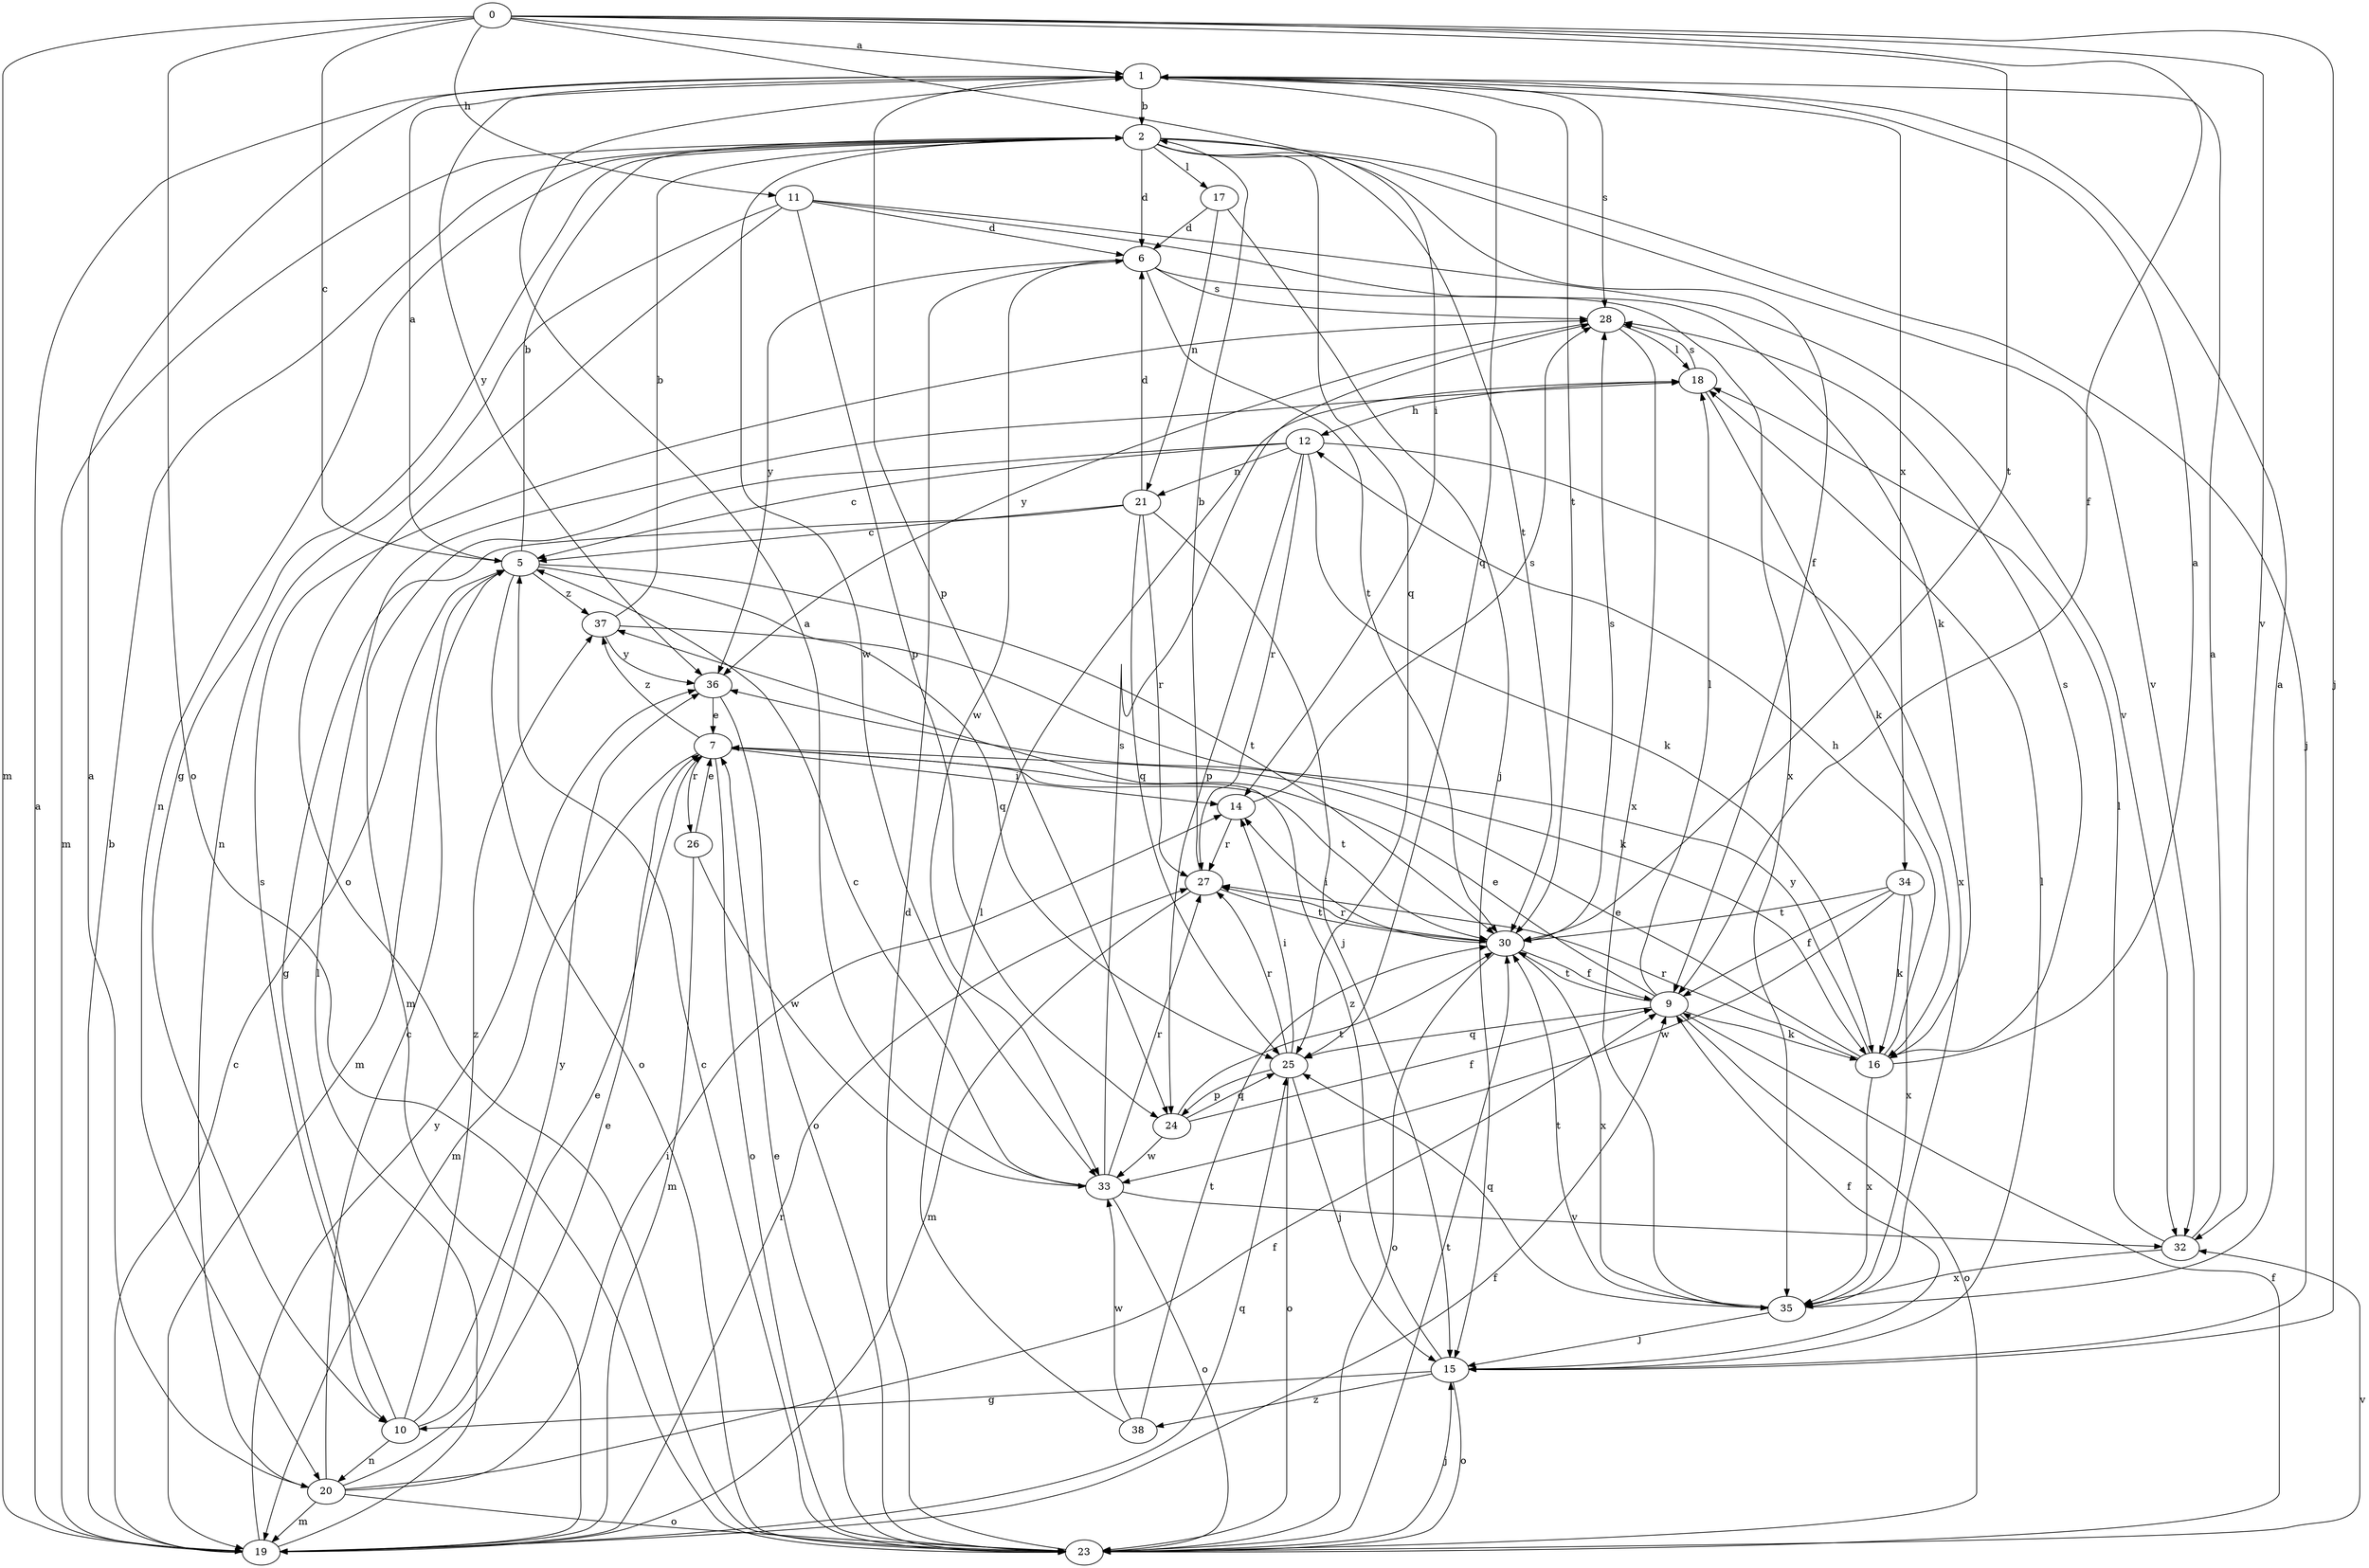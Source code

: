 strict digraph  {
0;
1;
2;
5;
6;
7;
9;
10;
11;
12;
14;
15;
16;
17;
18;
19;
20;
21;
23;
24;
25;
26;
27;
28;
30;
32;
33;
34;
35;
36;
37;
38;
0 -> 1  [label=a];
0 -> 5  [label=c];
0 -> 9  [label=f];
0 -> 11  [label=h];
0 -> 14  [label=i];
0 -> 15  [label=j];
0 -> 19  [label=m];
0 -> 23  [label=o];
0 -> 30  [label=t];
0 -> 32  [label=v];
1 -> 2  [label=b];
1 -> 24  [label=p];
1 -> 25  [label=q];
1 -> 28  [label=s];
1 -> 30  [label=t];
1 -> 34  [label=x];
1 -> 36  [label=y];
2 -> 6  [label=d];
2 -> 9  [label=f];
2 -> 10  [label=g];
2 -> 15  [label=j];
2 -> 17  [label=l];
2 -> 19  [label=m];
2 -> 20  [label=n];
2 -> 25  [label=q];
2 -> 30  [label=t];
2 -> 32  [label=v];
2 -> 33  [label=w];
5 -> 1  [label=a];
5 -> 2  [label=b];
5 -> 19  [label=m];
5 -> 23  [label=o];
5 -> 25  [label=q];
5 -> 30  [label=t];
5 -> 37  [label=z];
6 -> 28  [label=s];
6 -> 30  [label=t];
6 -> 33  [label=w];
6 -> 35  [label=x];
6 -> 36  [label=y];
7 -> 14  [label=i];
7 -> 19  [label=m];
7 -> 23  [label=o];
7 -> 26  [label=r];
7 -> 30  [label=t];
7 -> 37  [label=z];
9 -> 7  [label=e];
9 -> 16  [label=k];
9 -> 18  [label=l];
9 -> 23  [label=o];
9 -> 25  [label=q];
9 -> 30  [label=t];
10 -> 7  [label=e];
10 -> 20  [label=n];
10 -> 28  [label=s];
10 -> 36  [label=y];
10 -> 37  [label=z];
11 -> 6  [label=d];
11 -> 16  [label=k];
11 -> 20  [label=n];
11 -> 23  [label=o];
11 -> 24  [label=p];
11 -> 32  [label=v];
12 -> 5  [label=c];
12 -> 16  [label=k];
12 -> 19  [label=m];
12 -> 21  [label=n];
12 -> 24  [label=p];
12 -> 27  [label=r];
12 -> 35  [label=x];
14 -> 27  [label=r];
14 -> 28  [label=s];
15 -> 9  [label=f];
15 -> 10  [label=g];
15 -> 18  [label=l];
15 -> 23  [label=o];
15 -> 37  [label=z];
15 -> 38  [label=z];
16 -> 1  [label=a];
16 -> 7  [label=e];
16 -> 12  [label=h];
16 -> 27  [label=r];
16 -> 28  [label=s];
16 -> 35  [label=x];
16 -> 36  [label=y];
17 -> 6  [label=d];
17 -> 15  [label=j];
17 -> 21  [label=n];
18 -> 12  [label=h];
18 -> 16  [label=k];
18 -> 28  [label=s];
19 -> 1  [label=a];
19 -> 2  [label=b];
19 -> 5  [label=c];
19 -> 9  [label=f];
19 -> 18  [label=l];
19 -> 25  [label=q];
19 -> 27  [label=r];
19 -> 36  [label=y];
20 -> 1  [label=a];
20 -> 5  [label=c];
20 -> 7  [label=e];
20 -> 9  [label=f];
20 -> 14  [label=i];
20 -> 19  [label=m];
20 -> 23  [label=o];
21 -> 5  [label=c];
21 -> 6  [label=d];
21 -> 10  [label=g];
21 -> 15  [label=j];
21 -> 25  [label=q];
21 -> 27  [label=r];
23 -> 5  [label=c];
23 -> 6  [label=d];
23 -> 7  [label=e];
23 -> 9  [label=f];
23 -> 15  [label=j];
23 -> 30  [label=t];
23 -> 32  [label=v];
24 -> 9  [label=f];
24 -> 25  [label=q];
24 -> 30  [label=t];
24 -> 33  [label=w];
25 -> 14  [label=i];
25 -> 15  [label=j];
25 -> 23  [label=o];
25 -> 24  [label=p];
25 -> 27  [label=r];
26 -> 7  [label=e];
26 -> 19  [label=m];
26 -> 33  [label=w];
27 -> 2  [label=b];
27 -> 19  [label=m];
27 -> 30  [label=t];
28 -> 18  [label=l];
28 -> 35  [label=x];
28 -> 36  [label=y];
30 -> 9  [label=f];
30 -> 14  [label=i];
30 -> 23  [label=o];
30 -> 27  [label=r];
30 -> 28  [label=s];
30 -> 35  [label=x];
32 -> 1  [label=a];
32 -> 18  [label=l];
32 -> 35  [label=x];
33 -> 1  [label=a];
33 -> 5  [label=c];
33 -> 23  [label=o];
33 -> 27  [label=r];
33 -> 28  [label=s];
33 -> 32  [label=v];
34 -> 9  [label=f];
34 -> 16  [label=k];
34 -> 30  [label=t];
34 -> 33  [label=w];
34 -> 35  [label=x];
35 -> 1  [label=a];
35 -> 15  [label=j];
35 -> 25  [label=q];
35 -> 30  [label=t];
36 -> 7  [label=e];
36 -> 23  [label=o];
37 -> 2  [label=b];
37 -> 16  [label=k];
37 -> 36  [label=y];
38 -> 18  [label=l];
38 -> 30  [label=t];
38 -> 33  [label=w];
}
